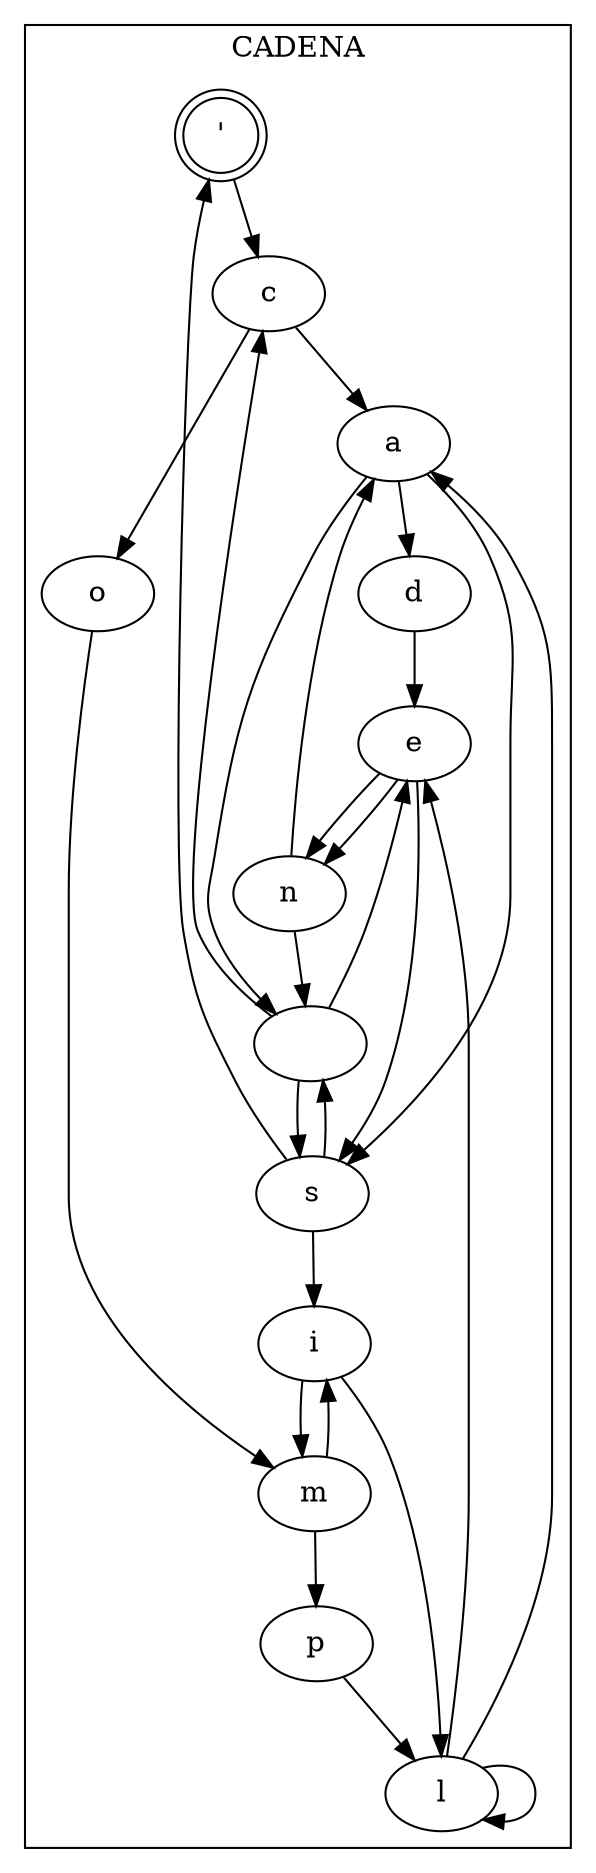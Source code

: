 digraph G {

  "'" [shape=doublecircle]  subgraph cluster_0 {

"'" -> "c" -> "a" -> "d" -> "e" -> "n" -> "a" -> " " -> "e" -> "n" -> " " -> "c" -> "o" -> "m" -> "i" -> "l" -> "l" -> "a" -> "s" -> " " -> "s" -> "i" -> "m" -> "p" -> "l" -> "e" -> "s" -> "'";
    label = "CADENA";
  }
}